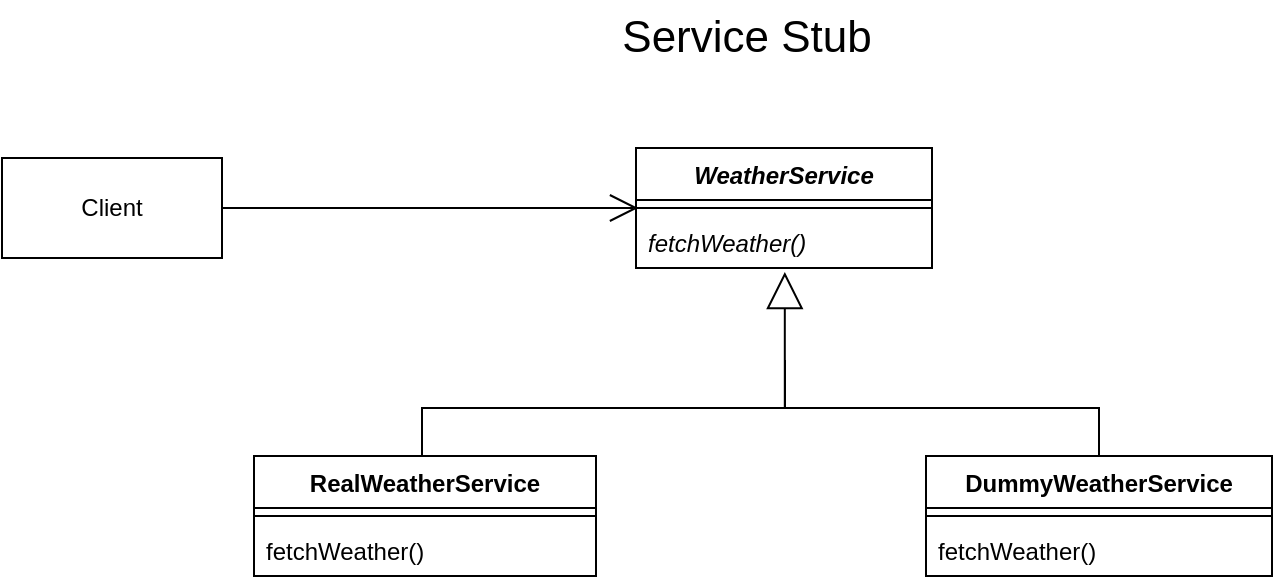 <mxfile version="24.3.1" type="github">
  <diagram name="第 1 页" id="ER4B38WYSKBLtnJiFvXb">
    <mxGraphModel dx="1180" dy="414" grid="0" gridSize="10" guides="1" tooltips="1" connect="1" arrows="1" fold="1" page="0" pageScale="1" pageWidth="1200" pageHeight="1600" math="0" shadow="0">
      <root>
        <mxCell id="0" />
        <mxCell id="1" parent="0" />
        <mxCell id="qDIQ0mZrcQNdC_9UIp8F-1" value="Client" style="html=1;whiteSpace=wrap;" vertex="1" parent="1">
          <mxGeometry x="-46" y="123" width="110" height="50" as="geometry" />
        </mxCell>
        <mxCell id="qDIQ0mZrcQNdC_9UIp8F-2" value="&lt;i&gt;WeatherService&lt;/i&gt;" style="swimlane;fontStyle=1;align=center;verticalAlign=top;childLayout=stackLayout;horizontal=1;startSize=26;horizontalStack=0;resizeParent=1;resizeParentMax=0;resizeLast=0;collapsible=1;marginBottom=0;whiteSpace=wrap;html=1;" vertex="1" parent="1">
          <mxGeometry x="271" y="118" width="148" height="60" as="geometry" />
        </mxCell>
        <mxCell id="qDIQ0mZrcQNdC_9UIp8F-3" value="" style="line;strokeWidth=1;fillColor=none;align=left;verticalAlign=middle;spacingTop=-1;spacingLeft=3;spacingRight=3;rotatable=0;labelPosition=right;points=[];portConstraint=eastwest;strokeColor=inherit;" vertex="1" parent="qDIQ0mZrcQNdC_9UIp8F-2">
          <mxGeometry y="26" width="148" height="8" as="geometry" />
        </mxCell>
        <mxCell id="qDIQ0mZrcQNdC_9UIp8F-4" value="&lt;i&gt;fetchWeather()&lt;/i&gt;" style="text;strokeColor=none;fillColor=none;align=left;verticalAlign=top;spacingLeft=4;spacingRight=4;overflow=hidden;rotatable=0;points=[[0,0.5],[1,0.5]];portConstraint=eastwest;whiteSpace=wrap;html=1;" vertex="1" parent="qDIQ0mZrcQNdC_9UIp8F-2">
          <mxGeometry y="34" width="148" height="26" as="geometry" />
        </mxCell>
        <mxCell id="qDIQ0mZrcQNdC_9UIp8F-5" value="RealWeatherService" style="swimlane;fontStyle=1;align=center;verticalAlign=top;childLayout=stackLayout;horizontal=1;startSize=26;horizontalStack=0;resizeParent=1;resizeParentMax=0;resizeLast=0;collapsible=1;marginBottom=0;whiteSpace=wrap;html=1;" vertex="1" parent="1">
          <mxGeometry x="80" y="272" width="171" height="60" as="geometry" />
        </mxCell>
        <mxCell id="qDIQ0mZrcQNdC_9UIp8F-6" value="" style="line;strokeWidth=1;fillColor=none;align=left;verticalAlign=middle;spacingTop=-1;spacingLeft=3;spacingRight=3;rotatable=0;labelPosition=right;points=[];portConstraint=eastwest;strokeColor=inherit;" vertex="1" parent="qDIQ0mZrcQNdC_9UIp8F-5">
          <mxGeometry y="26" width="171" height="8" as="geometry" />
        </mxCell>
        <mxCell id="qDIQ0mZrcQNdC_9UIp8F-7" value="fetchWeather()" style="text;strokeColor=none;fillColor=none;align=left;verticalAlign=top;spacingLeft=4;spacingRight=4;overflow=hidden;rotatable=0;points=[[0,0.5],[1,0.5]];portConstraint=eastwest;whiteSpace=wrap;html=1;" vertex="1" parent="qDIQ0mZrcQNdC_9UIp8F-5">
          <mxGeometry y="34" width="171" height="26" as="geometry" />
        </mxCell>
        <mxCell id="qDIQ0mZrcQNdC_9UIp8F-8" value="DummyWeatherService" style="swimlane;fontStyle=1;align=center;verticalAlign=top;childLayout=stackLayout;horizontal=1;startSize=26;horizontalStack=0;resizeParent=1;resizeParentMax=0;resizeLast=0;collapsible=1;marginBottom=0;whiteSpace=wrap;html=1;" vertex="1" parent="1">
          <mxGeometry x="416" y="272" width="173" height="60" as="geometry" />
        </mxCell>
        <mxCell id="qDIQ0mZrcQNdC_9UIp8F-9" value="" style="line;strokeWidth=1;fillColor=none;align=left;verticalAlign=middle;spacingTop=-1;spacingLeft=3;spacingRight=3;rotatable=0;labelPosition=right;points=[];portConstraint=eastwest;strokeColor=inherit;" vertex="1" parent="qDIQ0mZrcQNdC_9UIp8F-8">
          <mxGeometry y="26" width="173" height="8" as="geometry" />
        </mxCell>
        <mxCell id="qDIQ0mZrcQNdC_9UIp8F-10" value="fetchWeather()" style="text;strokeColor=none;fillColor=none;align=left;verticalAlign=top;spacingLeft=4;spacingRight=4;overflow=hidden;rotatable=0;points=[[0,0.5],[1,0.5]];portConstraint=eastwest;whiteSpace=wrap;html=1;" vertex="1" parent="qDIQ0mZrcQNdC_9UIp8F-8">
          <mxGeometry y="34" width="173" height="26" as="geometry" />
        </mxCell>
        <mxCell id="qDIQ0mZrcQNdC_9UIp8F-11" value="" style="endArrow=open;endFill=1;endSize=12;html=1;rounded=0;fontSize=12;curved=1;entryX=0.007;entryY=0.5;entryDx=0;entryDy=0;entryPerimeter=0;exitX=1;exitY=0.5;exitDx=0;exitDy=0;" edge="1" parent="1" source="qDIQ0mZrcQNdC_9UIp8F-1" target="qDIQ0mZrcQNdC_9UIp8F-3">
          <mxGeometry width="160" relative="1" as="geometry">
            <mxPoint x="-92" y="238" as="sourcePoint" />
            <mxPoint x="68" y="238" as="targetPoint" />
          </mxGeometry>
        </mxCell>
        <mxCell id="qDIQ0mZrcQNdC_9UIp8F-12" value="" style="endArrow=block;endSize=16;endFill=0;html=1;rounded=0;fontSize=12;entryX=0.523;entryY=1.077;entryDx=0;entryDy=0;entryPerimeter=0;edgeStyle=elbowEdgeStyle;elbow=vertical;exitX=0.5;exitY=0;exitDx=0;exitDy=0;" edge="1" parent="1" source="qDIQ0mZrcQNdC_9UIp8F-8">
          <mxGeometry x="-0.138" y="102" width="160" relative="1" as="geometry">
            <mxPoint x="483" y="268" as="sourcePoint" />
            <mxPoint x="345.404" y="180.002" as="targetPoint" />
            <Array as="points">
              <mxPoint x="381" y="248" />
            </Array>
            <mxPoint as="offset" />
          </mxGeometry>
        </mxCell>
        <mxCell id="qDIQ0mZrcQNdC_9UIp8F-13" value="" style="endArrow=none;html=1;rounded=0;fontSize=12;startSize=8;endSize=8;exitX=0.5;exitY=0;exitDx=0;exitDy=0;edgeStyle=elbowEdgeStyle;elbow=vertical;" edge="1" parent="1">
          <mxGeometry width="50" height="50" relative="1" as="geometry">
            <mxPoint x="164" y="272" as="sourcePoint" />
            <mxPoint x="345.5" y="224" as="targetPoint" />
          </mxGeometry>
        </mxCell>
        <mxCell id="qDIQ0mZrcQNdC_9UIp8F-14" value="&lt;font style=&quot;font-size: 22px;&quot;&gt;Service Stub&lt;/font&gt;" style="text;html=1;align=center;verticalAlign=middle;resizable=0;points=[];autosize=1;strokeColor=none;fillColor=none;fontSize=16;" vertex="1" parent="1">
          <mxGeometry x="254" y="44" width="143" height="38" as="geometry" />
        </mxCell>
      </root>
    </mxGraphModel>
  </diagram>
</mxfile>
